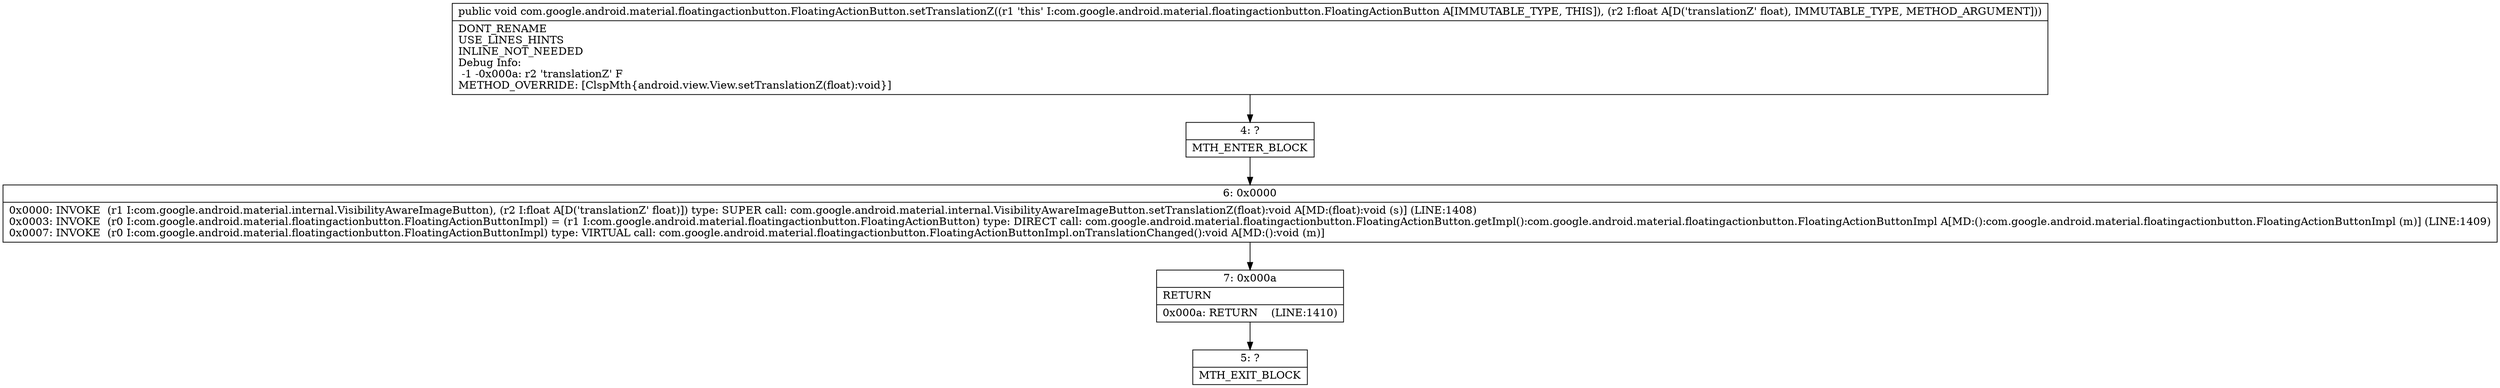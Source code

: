 digraph "CFG forcom.google.android.material.floatingactionbutton.FloatingActionButton.setTranslationZ(F)V" {
Node_4 [shape=record,label="{4\:\ ?|MTH_ENTER_BLOCK\l}"];
Node_6 [shape=record,label="{6\:\ 0x0000|0x0000: INVOKE  (r1 I:com.google.android.material.internal.VisibilityAwareImageButton), (r2 I:float A[D('translationZ' float)]) type: SUPER call: com.google.android.material.internal.VisibilityAwareImageButton.setTranslationZ(float):void A[MD:(float):void (s)] (LINE:1408)\l0x0003: INVOKE  (r0 I:com.google.android.material.floatingactionbutton.FloatingActionButtonImpl) = (r1 I:com.google.android.material.floatingactionbutton.FloatingActionButton) type: DIRECT call: com.google.android.material.floatingactionbutton.FloatingActionButton.getImpl():com.google.android.material.floatingactionbutton.FloatingActionButtonImpl A[MD:():com.google.android.material.floatingactionbutton.FloatingActionButtonImpl (m)] (LINE:1409)\l0x0007: INVOKE  (r0 I:com.google.android.material.floatingactionbutton.FloatingActionButtonImpl) type: VIRTUAL call: com.google.android.material.floatingactionbutton.FloatingActionButtonImpl.onTranslationChanged():void A[MD:():void (m)]\l}"];
Node_7 [shape=record,label="{7\:\ 0x000a|RETURN\l|0x000a: RETURN    (LINE:1410)\l}"];
Node_5 [shape=record,label="{5\:\ ?|MTH_EXIT_BLOCK\l}"];
MethodNode[shape=record,label="{public void com.google.android.material.floatingactionbutton.FloatingActionButton.setTranslationZ((r1 'this' I:com.google.android.material.floatingactionbutton.FloatingActionButton A[IMMUTABLE_TYPE, THIS]), (r2 I:float A[D('translationZ' float), IMMUTABLE_TYPE, METHOD_ARGUMENT]))  | DONT_RENAME\lUSE_LINES_HINTS\lINLINE_NOT_NEEDED\lDebug Info:\l  \-1 \-0x000a: r2 'translationZ' F\lMETHOD_OVERRIDE: [ClspMth\{android.view.View.setTranslationZ(float):void\}]\l}"];
MethodNode -> Node_4;Node_4 -> Node_6;
Node_6 -> Node_7;
Node_7 -> Node_5;
}

